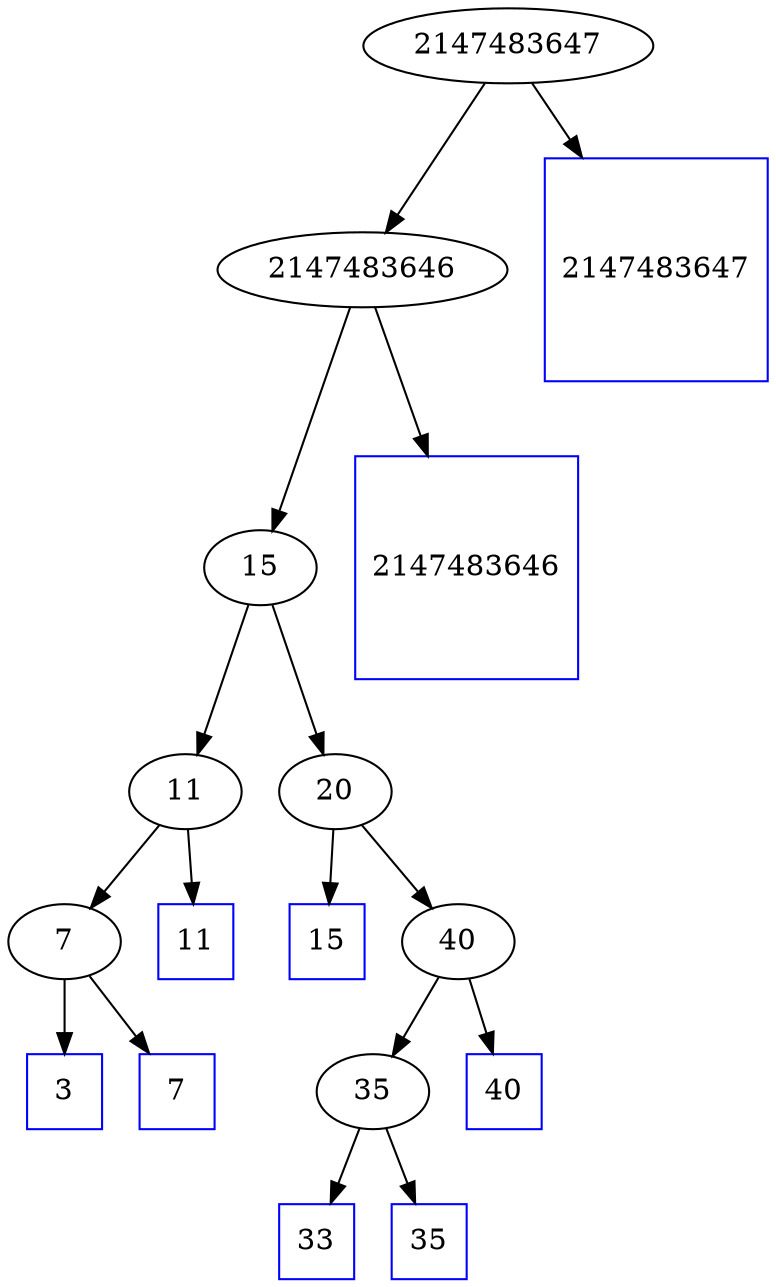 digraph graphname {
2147483647 -> 2147483646;
2147483646 -> 15;
15 -> 11;
11 -> 7;
7 -> "Leaf 3";
"Leaf 3"	[label=3, shape=box, regular=1, color="blue"];
7 -> "Leaf 7";
"Leaf 7"	[label=7, shape=box, regular=1, color="blue"];
11 -> "Leaf 11";
"Leaf 11"	[label=11, shape=box, regular=1, color="blue"];
15 -> 20;
20 -> "Leaf 15";
"Leaf 15"	[label=15, shape=box, regular=1, color="blue"];
20 -> 40;
40 -> 35;
35 -> "Leaf 33";
"Leaf 33"	[label=33, shape=box, regular=1, color="blue"];
35 -> "Leaf 35";
"Leaf 35"	[label=35, shape=box, regular=1, color="blue"];
40 -> "Leaf 40";
"Leaf 40"	[label=40, shape=box, regular=1, color="blue"];
2147483646 -> "Leaf 2147483646";
"Leaf 2147483646"	[label=2147483646, shape=box, regular=1, color="blue"];
2147483647 -> "Leaf 2147483647";
"Leaf 2147483647"	[label=2147483647, shape=box, regular=1, color="blue"];
}